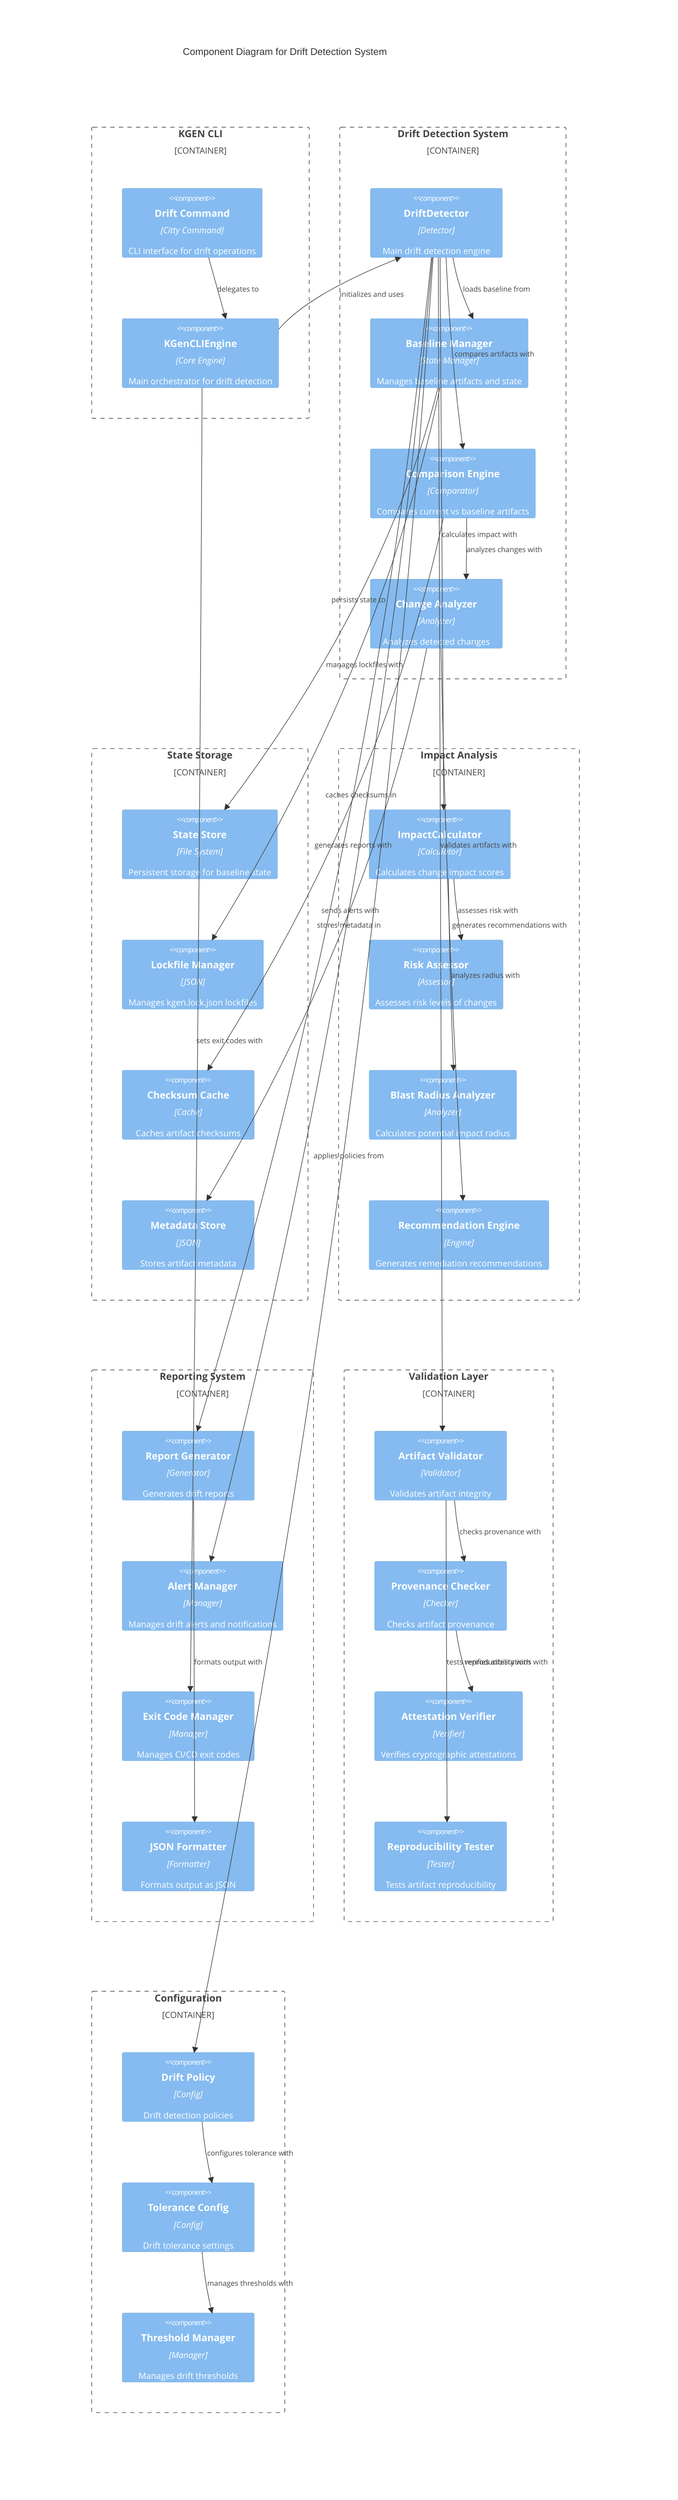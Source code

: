 C4Component
    title Component Diagram for Drift Detection System
    
    Container_Boundary(cli, "KGEN CLI") {
        Component(driftCmd, "Drift Command", "Citty Command", "CLI interface for drift operations")
        Component(kgenEngine, "KGenCLIEngine", "Core Engine", "Main orchestrator for drift detection")
    }
    
    Container_Boundary(drift, "Drift Detection System") {
        Component(driftDetector, "DriftDetector", "Detector", "Main drift detection engine")
        Component(baselineManager, "Baseline Manager", "State Manager", "Manages baseline artifacts and state")
        Component(comparisonEngine, "Comparison Engine", "Comparator", "Compares current vs baseline artifacts")
        Component(changeAnalyzer, "Change Analyzer", "Analyzer", "Analyzes detected changes")
    }
    
    Container_Boundary(storage, "State Storage") {
        Component(stateStore, "State Store", "File System", "Persistent storage for baseline state")
        Component(lockfileManager, "Lockfile Manager", "JSON", "Manages kgen.lock.json lockfiles")
        Component(checksumCache, "Checksum Cache", "Cache", "Caches artifact checksums")
        Component(metadataStore, "Metadata Store", "JSON", "Stores artifact metadata")
    }
    
    Container_Boundary(analysis, "Impact Analysis") {
        Component(impactCalculator, "ImpactCalculator", "Calculator", "Calculates change impact scores")
        Component(riskAssessor, "Risk Assessor", "Assessor", "Assesses risk levels of changes")
        Component(blastRadiusAnalyzer, "Blast Radius Analyzer", "Analyzer", "Calculates potential impact radius")
        Component(recommendationEngine, "Recommendation Engine", "Engine", "Generates remediation recommendations")
    }
    
    Container_Boundary(reporting, "Reporting System") {
        Component(reportGenerator, "Report Generator", "Generator", "Generates drift reports")
        Component(alertManager, "Alert Manager", "Manager", "Manages drift alerts and notifications")
        Component(exitCodeManager, "Exit Code Manager", "Manager", "Manages CI/CD exit codes")
        Component(jsonFormatter, "JSON Formatter", "Formatter", "Formats output as JSON")
    }
    
    Container_Boundary(validation, "Validation Layer") {
        Component(artifactValidator, "Artifact Validator", "Validator", "Validates artifact integrity")
        Component(provenanceChecker, "Provenance Checker", "Checker", "Checks artifact provenance")
        Component(attestationVerifier, "Attestation Verifier", "Verifier", "Verifies cryptographic attestations")
        Component(reproducibilityTester, "Reproducibility Tester", "Tester", "Tests artifact reproducibility")
    }
    
    Container_Boundary(config, "Configuration") {
        Component(driftPolicy, "Drift Policy", "Config", "Drift detection policies")
        Component(toleranceConfig, "Tolerance Config", "Config", "Drift tolerance settings")
        Component(thresholdManager, "Threshold Manager", "Manager", "Manages drift thresholds")
    }
    
    Rel(driftCmd, kgenEngine, "delegates to")
    Rel(kgenEngine, driftDetector, "initializes and uses")
    
    Rel(driftDetector, baselineManager, "loads baseline from")
    Rel(driftDetector, comparisonEngine, "compares artifacts with")
    Rel(comparisonEngine, changeAnalyzer, "analyzes changes with")
    
    Rel(baselineManager, stateStore, "persists state to")
    Rel(baselineManager, lockfileManager, "manages lockfiles with")
    Rel(comparisonEngine, checksumCache, "caches checksums in")
    Rel(changeAnalyzer, metadataStore, "stores metadata in")
    
    Rel(driftDetector, impactCalculator, "calculates impact with")
    Rel(impactCalculator, riskAssessor, "assesses risk with")
    Rel(impactCalculator, blastRadiusAnalyzer, "analyzes radius with")
    Rel(changeAnalyzer, recommendationEngine, "generates recommendations with")
    
    Rel(driftDetector, reportGenerator, "generates reports with")
    Rel(driftDetector, alertManager, "sends alerts with")
    Rel(kgenEngine, exitCodeManager, "sets exit codes with")
    Rel(reportGenerator, jsonFormatter, "formats output with")
    
    Rel(driftDetector, artifactValidator, "validates artifacts with")
    Rel(artifactValidator, provenanceChecker, "checks provenance with")
    Rel(provenanceChecker, attestationVerifier, "verifies attestations with")
    Rel(artifactValidator, reproducibilityTester, "tests reproducibility with")
    
    Rel(driftDetector, driftPolicy, "applies policies from")
    Rel(driftPolicy, toleranceConfig, "configures tolerance with")
    Rel(toleranceConfig, thresholdManager, "manages thresholds with")
    
    UpdateLayoutConfig($c4ShapeInRow="3", $c4BoundaryInRow="2")